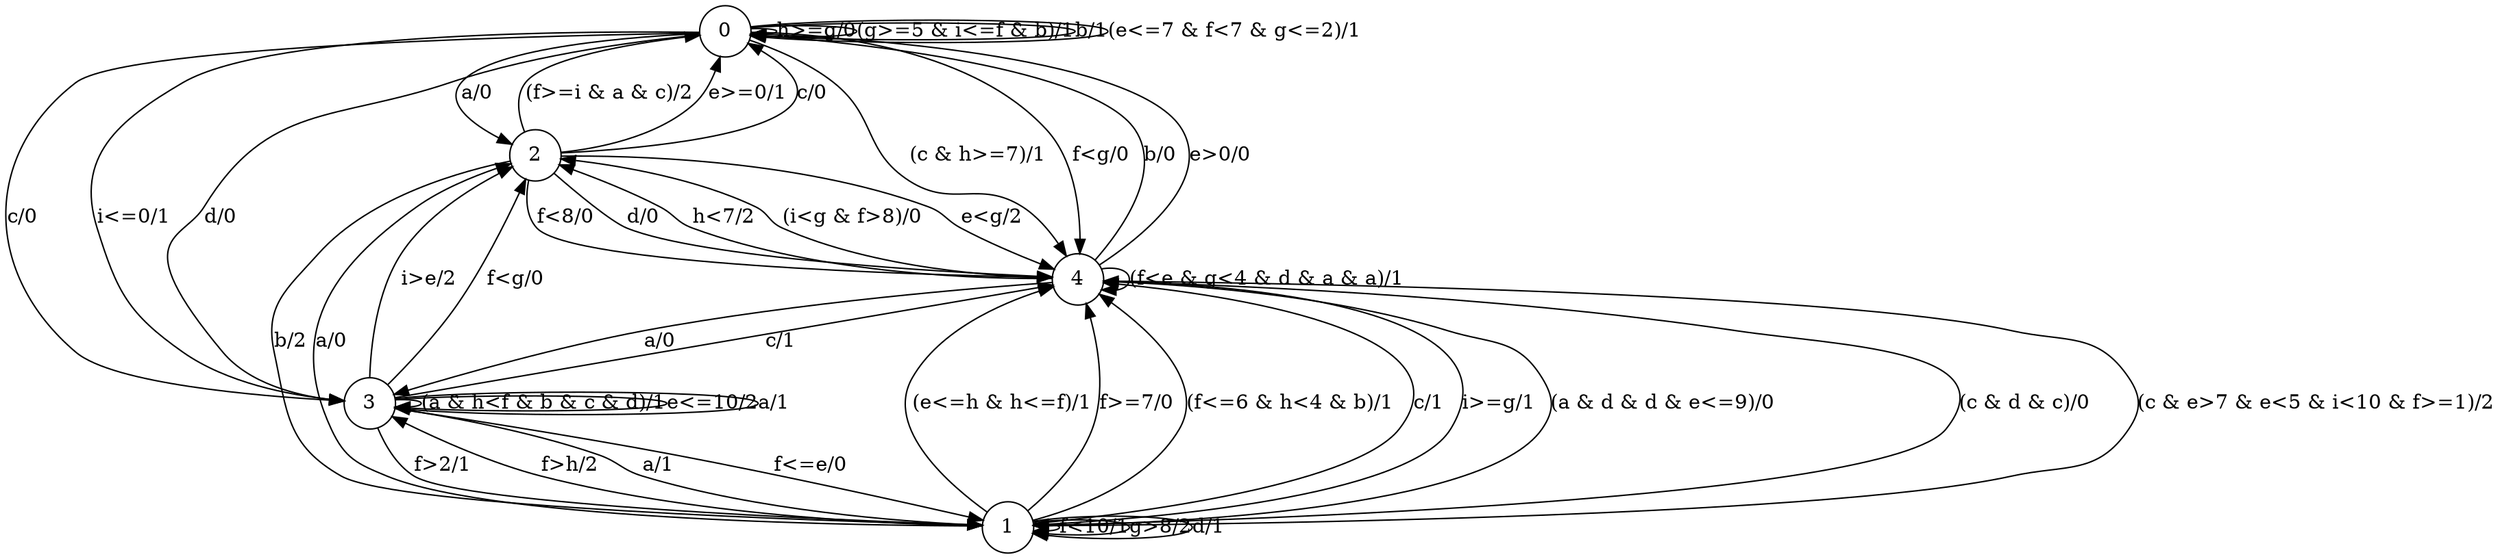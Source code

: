 digraph fsm{
	s_0 [label="0" shape="circle"]
	s_1 [label="1" shape="circle"]
	s_2 [label="2" shape="circle"]
	s_3 [label="3" shape="circle"]
	s_4 [label="4" shape="circle"]
	
	s_0 -> s_0[label="h>=g/0"]
	
	s_0 -> s_0[label="(g>=5 & i<=f & b)/1"]
	
	s_0 -> s_0[label="b/1"]
	
	s_0 -> s_0[label="(e<=7 & f<7 & g<=2)/1"]
	
	s_0 -> s_2[label="a/0"]
	
	s_0 -> s_3[label="c/0"]
	
	s_0 -> s_3[label="i<=0/1"]
	
	s_0 -> s_3[label="d/0"]
	
	s_0 -> s_4[label="(c & h>=7)/1"]
	
	s_0 -> s_4[label="f<g/0"]
	
	s_1 -> s_1[label="f<10/1"]
	
	s_1 -> s_1[label="g>8/2"]
	
	s_1 -> s_1[label="d/1"]
	
	s_1 -> s_2[label="a/0"]
	
	s_1 -> s_3[label="f>h/2"]
	
	s_1 -> s_4[label="(c & e>7 & e<5 & i<10 & f>=1)/2"]
	
	s_1 -> s_4[label="(e<=h & h<=f)/1"]
	
	s_1 -> s_4[label="f>=7/0"]
	
	s_1 -> s_4[label="(f<=6 & h<4 & b)/1"]
	
	s_1 -> s_4[label="c/1"]
	
	s_2 -> s_0[label="(f>=i & a & c)/2"]
	
	s_2 -> s_0[label="e>=0/1"]
	
	s_2 -> s_0[label="c/0"]
	
	s_2 -> s_1[label="b/2"]
	
	s_2 -> s_4[label="e<g/2"]
	
	s_2 -> s_4[label="f<8/0"]
	
	s_2 -> s_4[label="d/0"]
	
	s_3 -> s_1[label="a/1"]
	
	s_3 -> s_1[label="f<=e/0"]
	
	s_3 -> s_1[label="f>2/1"]
	
	s_3 -> s_2[label="i>e/2"]
	
	s_3 -> s_2[label="f<g/0"]
	
	s_3 -> s_3[label="(a & h<f & b & c & d)/1"]
	
	s_3 -> s_3[label="e<=10/2"]
	
	s_3 -> s_3[label="a/1"]
	
	s_3 -> s_4[label="c/1"]
	
	s_4 -> s_0[label="b/0"]
	
	s_4 -> s_0[label="e>0/0"]
	
	s_4 -> s_1[label="i>=g/1"]
	
	s_4 -> s_1[label="(c & d & c)/0"]
	
	s_4 -> s_1[label="(a & d & d & e<=9)/0"]
	
	s_4 -> s_2[label="h<7/2"]
	
	s_4 -> s_2[label="(i<g & f>8)/0"]
	
	s_4 -> s_3[label="a/0"]
	
	s_4 -> s_4[label="(f<e & g<4 & d & a & a)/1"]
}
